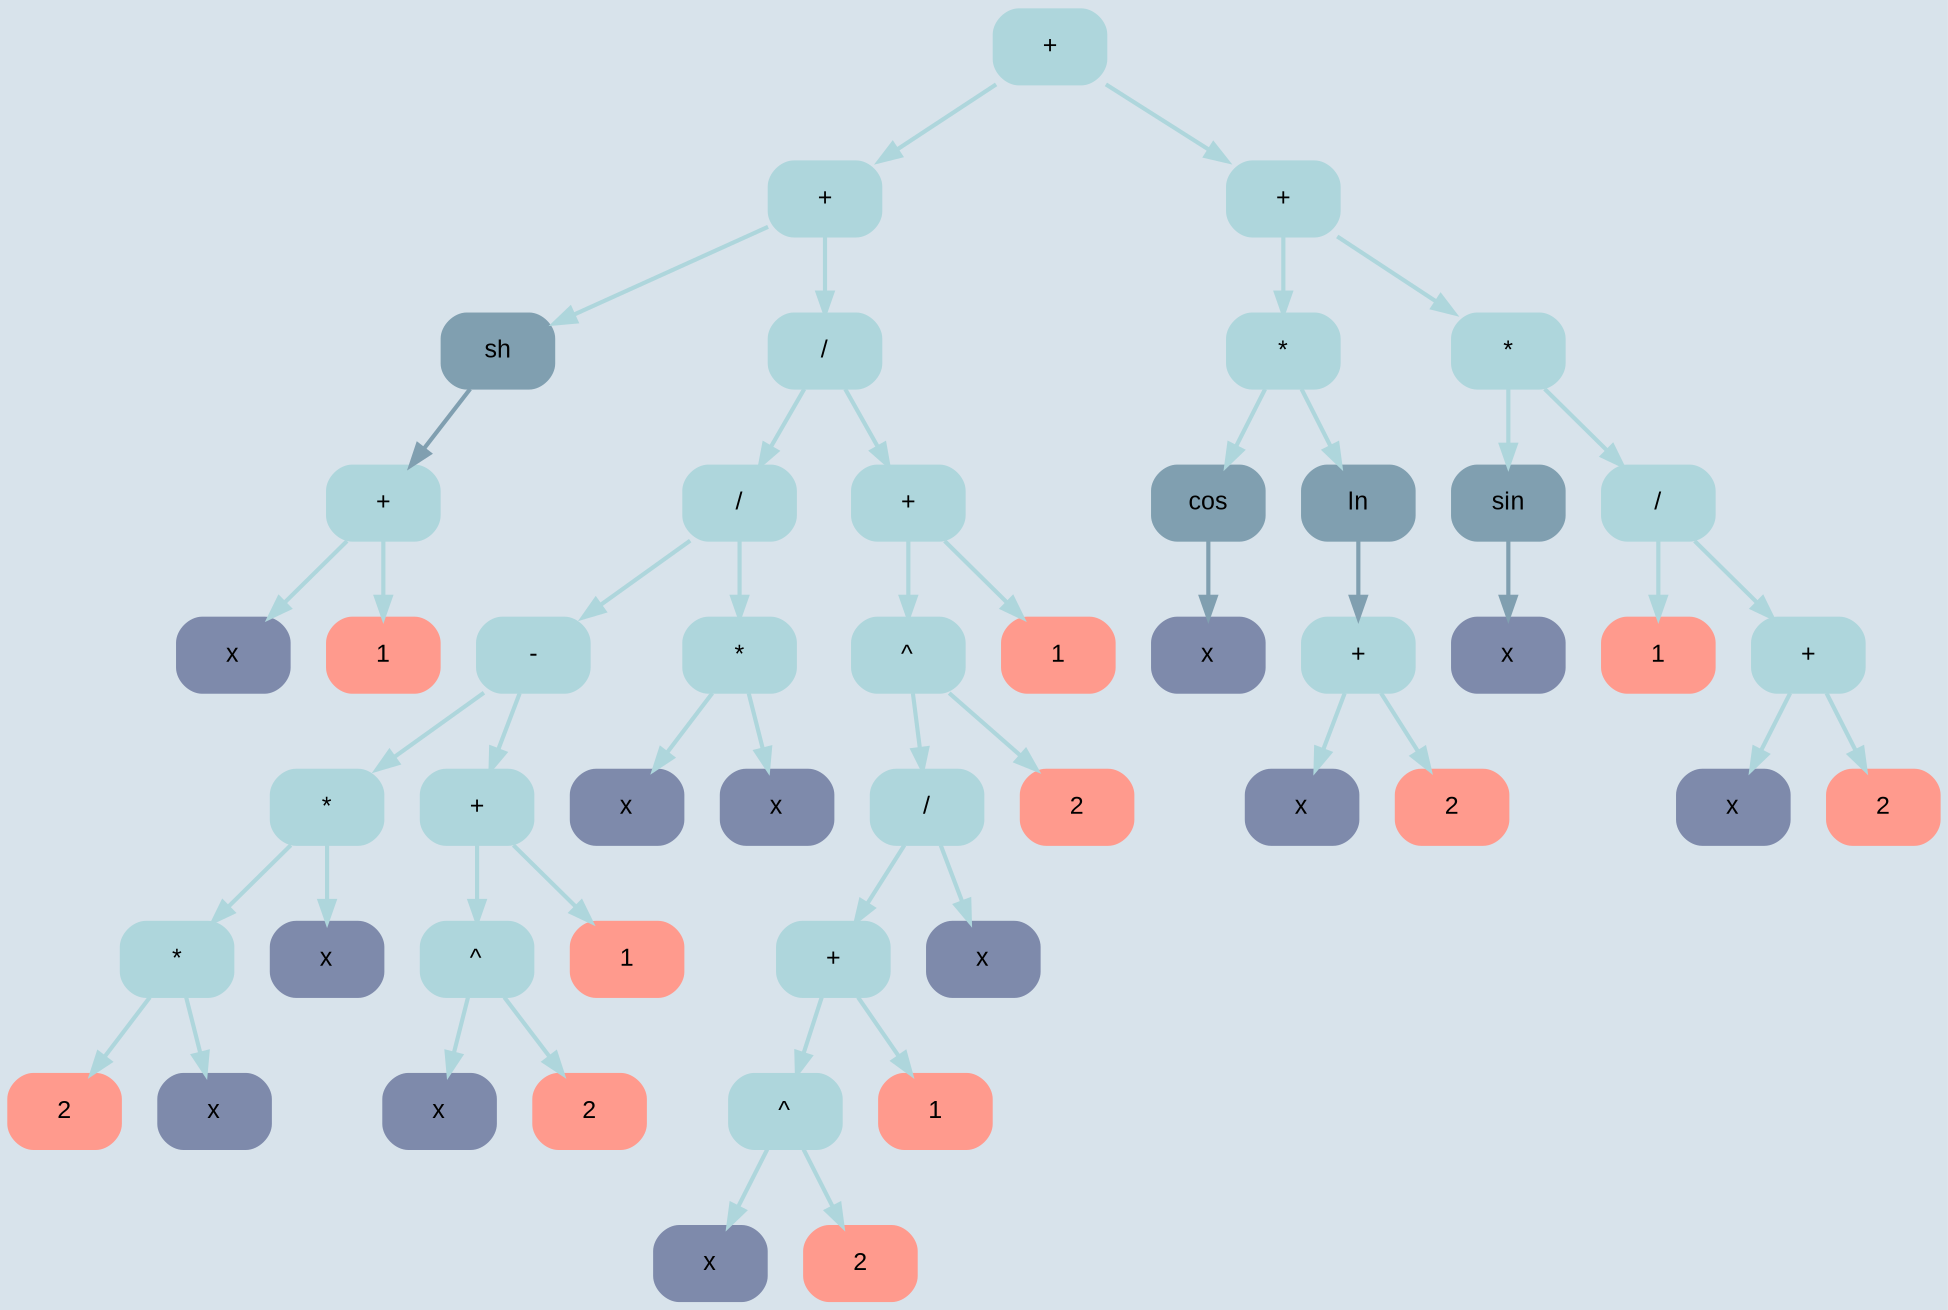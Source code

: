 digraph G {
	rankdir=HR;
	bgcolor="#d8e3eb";
	node [fontname="Arial", fontsize=12];
	node0x604000006810 [shape="Mrecord"; style=filled; color="#aed6dc"; label = "+" ];
	node0x6040000067d0 [shape="Mrecord"; style=filled; color="#aed6dc"; label = "+" ];
	node0x604000006750 [shape="Mrecord"; style=filled; color="#809fb0"; label = "sh" ];
	node0x604000006690 [shape="Mrecord"; style=filled; color="#aed6dc"; label = "+" ];
	node0x6040000066d0 [shape="Mrecord"; style=filled; color="#7e8aab"; label = "x" ];
	node0x604000006690 -> node0x6040000066d0 [color="#aed6dc"; style=bold;  weight=1000;];
	node0x604000006710 [shape="Mrecord"; style=filled; color="#ff9a8d"; label = "1" ];
	node0x604000006690 -> node0x604000006710 [color="#aed6dc"; style=bold; weight=1000;];
	node0x604000006750 -> node0x604000006690 [color="#809fb0"; style=bold; weight=1000;];
	node0x6040000067d0 -> node0x604000006750 [color="#aed6dc"; style=bold;  weight=1000;];
	node0x604000006010 [shape="Mrecord"; style=filled; color="#aed6dc"; label = "/" ];
	node0x604000005fd0 [shape="Mrecord"; style=filled; color="#aed6dc"; label = "/" ];
	node0x604000005f90 [shape="Mrecord"; style=filled; color="#aed6dc"; label = "-" ];
	node0x604000005f50 [shape="Mrecord"; style=filled; color="#aed6dc"; label = "*" ];
	node0x604000005d50 [shape="Mrecord"; style=filled; color="#aed6dc"; label = "*" ];
	node0x604000005d10 [shape="Mrecord"; style=filled; color="#ff9a8d"; label = "2" ];
	node0x604000005d50 -> node0x604000005d10 [color="#aed6dc"; style=bold;  weight=1000;];
	node0x604000005c90 [shape="Mrecord"; style=filled; color="#7e8aab"; label = "x" ];
	node0x604000005d50 -> node0x604000005c90 [color="#aed6dc"; style=bold; weight=1000;];
	node0x604000005f50 -> node0x604000005d50 [color="#aed6dc"; style=bold;  weight=1000;];
	node0x6040000056d0 [shape="Mrecord"; style=filled; color="#7e8aab"; label = "x" ];
	node0x604000005f50 -> node0x6040000056d0 [color="#aed6dc"; style=bold; weight=1000;];
	node0x604000005f90 -> node0x604000005f50 [color="#aed6dc"; style=bold;  weight=1000;];
	node0x604000005550 [shape="Mrecord"; style=filled; color="#aed6dc"; label = "+" ];
	node0x604000005590 [shape="Mrecord"; style=filled; color="#aed6dc"; label = "^" ];
	node0x6040000055d0 [shape="Mrecord"; style=filled; color="#7e8aab"; label = "x" ];
	node0x604000005590 -> node0x6040000055d0 [color="#aed6dc"; style=bold;  weight=1000;];
	node0x604000005610 [shape="Mrecord"; style=filled; color="#ff9a8d"; label = "2" ];
	node0x604000005590 -> node0x604000005610 [color="#aed6dc"; style=bold; weight=1000;];
	node0x604000005550 -> node0x604000005590 [color="#aed6dc"; style=bold;  weight=1000;];
	node0x604000005650 [shape="Mrecord"; style=filled; color="#ff9a8d"; label = "1" ];
	node0x604000005550 -> node0x604000005650 [color="#aed6dc"; style=bold; weight=1000;];
	node0x604000005f90 -> node0x604000005550 [color="#aed6dc"; style=bold; weight=1000;];
	node0x604000005fd0 -> node0x604000005f90 [color="#aed6dc"; style=bold;  weight=1000;];
	node0x6040000053d0 [shape="Mrecord"; style=filled; color="#aed6dc"; label = "*" ];
	node0x604000005390 [shape="Mrecord"; style=filled; color="#7e8aab"; label = "x" ];
	node0x6040000053d0 -> node0x604000005390 [color="#aed6dc"; style=bold;  weight=1000;];
	node0x604000005350 [shape="Mrecord"; style=filled; color="#7e8aab"; label = "x" ];
	node0x6040000053d0 -> node0x604000005350 [color="#aed6dc"; style=bold; weight=1000;];
	node0x604000005fd0 -> node0x6040000053d0 [color="#aed6dc"; style=bold; weight=1000;];
	node0x604000006010 -> node0x604000005fd0 [color="#aed6dc"; style=bold;  weight=1000;];
	node0x604000005110 [shape="Mrecord"; style=filled; color="#aed6dc"; label = "+" ];
	node0x6040000050d0 [shape="Mrecord"; style=filled; color="#aed6dc"; label = "^" ];
	node0x604000004f10 [shape="Mrecord"; style=filled; color="#aed6dc"; label = "/" ];
	node0x604000004f50 [shape="Mrecord"; style=filled; color="#aed6dc"; label = "+" ];
	node0x604000004f90 [shape="Mrecord"; style=filled; color="#aed6dc"; label = "^" ];
	node0x604000004fd0 [shape="Mrecord"; style=filled; color="#7e8aab"; label = "x" ];
	node0x604000004f90 -> node0x604000004fd0 [color="#aed6dc"; style=bold;  weight=1000;];
	node0x604000005010 [shape="Mrecord"; style=filled; color="#ff9a8d"; label = "2" ];
	node0x604000004f90 -> node0x604000005010 [color="#aed6dc"; style=bold; weight=1000;];
	node0x604000004f50 -> node0x604000004f90 [color="#aed6dc"; style=bold;  weight=1000;];
	node0x604000005050 [shape="Mrecord"; style=filled; color="#ff9a8d"; label = "1" ];
	node0x604000004f50 -> node0x604000005050 [color="#aed6dc"; style=bold; weight=1000;];
	node0x604000004f10 -> node0x604000004f50 [color="#aed6dc"; style=bold;  weight=1000;];
	node0x604000005090 [shape="Mrecord"; style=filled; color="#7e8aab"; label = "x" ];
	node0x604000004f10 -> node0x604000005090 [color="#aed6dc"; style=bold; weight=1000;];
	node0x6040000050d0 -> node0x604000004f10 [color="#aed6dc"; style=bold;  weight=1000;];
	node0x604000004ed0 [shape="Mrecord"; style=filled; color="#ff9a8d"; label = "2" ];
	node0x6040000050d0 -> node0x604000004ed0 [color="#aed6dc"; style=bold; weight=1000;];
	node0x604000005110 -> node0x6040000050d0 [color="#aed6dc"; style=bold;  weight=1000;];
	node0x604000004e90 [shape="Mrecord"; style=filled; color="#ff9a8d"; label = "1" ];
	node0x604000005110 -> node0x604000004e90 [color="#aed6dc"; style=bold; weight=1000;];
	node0x604000006010 -> node0x604000005110 [color="#aed6dc"; style=bold; weight=1000;];
	node0x6040000067d0 -> node0x604000006010 [color="#aed6dc"; style=bold; weight=1000;];
	node0x604000006810 -> node0x6040000067d0 [color="#aed6dc"; style=bold;  weight=1000;];
	node0x604000004a50 [shape="Mrecord"; style=filled; color="#aed6dc"; label = "+" ];
	node0x604000004a10 [shape="Mrecord"; style=filled; color="#aed6dc"; label = "*" ];
	node0x604000004990 [shape="Mrecord"; style=filled; color="#809fb0"; label = "cos" ];
	node0x604000004950 [shape="Mrecord"; style=filled; color="#7e8aab"; label = "x" ];
	node0x604000004990 -> node0x604000004950 [color="#809fb0"; style=bold; weight=1000;];
	node0x604000004a10 -> node0x604000004990 [color="#aed6dc"; style=bold;  weight=1000;];
	node0x604000004510 [shape="Mrecord"; style=filled; color="#809fb0"; label = "ln" ];
	node0x604000004550 [shape="Mrecord"; style=filled; color="#aed6dc"; label = "+" ];
	node0x604000004590 [shape="Mrecord"; style=filled; color="#7e8aab"; label = "x" ];
	node0x604000004550 -> node0x604000004590 [color="#aed6dc"; style=bold;  weight=1000;];
	node0x6040000045d0 [shape="Mrecord"; style=filled; color="#ff9a8d"; label = "2" ];
	node0x604000004550 -> node0x6040000045d0 [color="#aed6dc"; style=bold; weight=1000;];
	node0x604000004510 -> node0x604000004550 [color="#809fb0"; style=bold; weight=1000;];
	node0x604000004a10 -> node0x604000004510 [color="#aed6dc"; style=bold; weight=1000;];
	node0x604000004a50 -> node0x604000004a10 [color="#aed6dc"; style=bold;  weight=1000;];
	node0x6040000044d0 [shape="Mrecord"; style=filled; color="#aed6dc"; label = "*" ];
	node0x604000004450 [shape="Mrecord"; style=filled; color="#809fb0"; label = "sin" ];
	node0x604000004490 [shape="Mrecord"; style=filled; color="#7e8aab"; label = "x" ];
	node0x604000004450 -> node0x604000004490 [color="#809fb0"; style=bold; weight=1000;];
	node0x6040000044d0 -> node0x604000004450 [color="#aed6dc"; style=bold;  weight=1000;];
	node0x604000004410 [shape="Mrecord"; style=filled; color="#aed6dc"; label = "/" ];
	node0x6040000043d0 [shape="Mrecord"; style=filled; color="#ff9a8d"; label = "1" ];
	node0x604000004410 -> node0x6040000043d0 [color="#aed6dc"; style=bold;  weight=1000;];
	node0x604000003f10 [shape="Mrecord"; style=filled; color="#aed6dc"; label = "+" ];
	node0x604000003f50 [shape="Mrecord"; style=filled; color="#7e8aab"; label = "x" ];
	node0x604000003f10 -> node0x604000003f50 [color="#aed6dc"; style=bold;  weight=1000;];
	node0x604000003f90 [shape="Mrecord"; style=filled; color="#ff9a8d"; label = "2" ];
	node0x604000003f10 -> node0x604000003f90 [color="#aed6dc"; style=bold; weight=1000;];
	node0x604000004410 -> node0x604000003f10 [color="#aed6dc"; style=bold; weight=1000;];
	node0x6040000044d0 -> node0x604000004410 [color="#aed6dc"; style=bold; weight=1000;];
	node0x604000004a50 -> node0x6040000044d0 [color="#aed6dc"; style=bold; weight=1000;];
	node0x604000006810 -> node0x604000004a50 [color="#aed6dc"; style=bold; weight=1000;];
}
